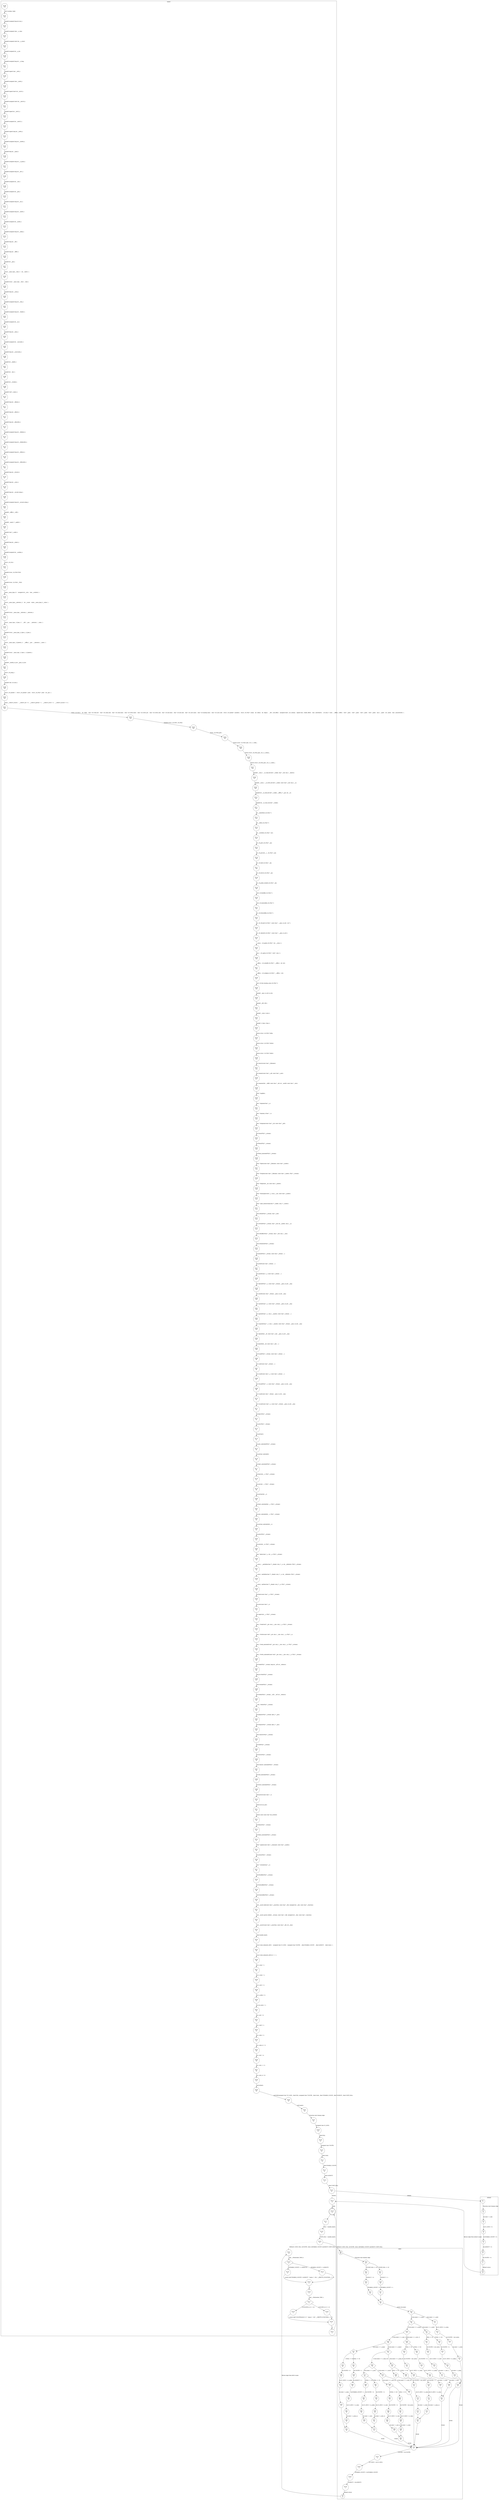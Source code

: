 digraph CFA {
106 [shape="circle" label="N106\n234"]
132 [shape="circle" label="N132\n233"]
133 [shape="circle" label="N133\n232"]
134 [shape="circle" label="N134\n231"]
135 [shape="circle" label="N135\n230"]
136 [shape="circle" label="N136\n229"]
137 [shape="circle" label="N137\n228"]
138 [shape="circle" label="N138\n227"]
139 [shape="circle" label="N139\n226"]
140 [shape="circle" label="N140\n225"]
141 [shape="circle" label="N141\n224"]
142 [shape="circle" label="N142\n223"]
143 [shape="circle" label="N143\n222"]
144 [shape="circle" label="N144\n221"]
145 [shape="circle" label="N145\n220"]
146 [shape="circle" label="N146\n219"]
147 [shape="circle" label="N147\n218"]
148 [shape="circle" label="N148\n217"]
149 [shape="circle" label="N149\n216"]
150 [shape="circle" label="N150\n215"]
151 [shape="circle" label="N151\n214"]
152 [shape="circle" label="N152\n213"]
153 [shape="circle" label="N153\n212"]
154 [shape="circle" label="N154\n211"]
155 [shape="circle" label="N155\n210"]
156 [shape="circle" label="N156\n209"]
157 [shape="circle" label="N157\n208"]
158 [shape="circle" label="N158\n207"]
159 [shape="circle" label="N159\n206"]
160 [shape="circle" label="N160\n205"]
161 [shape="circle" label="N161\n204"]
162 [shape="circle" label="N162\n203"]
163 [shape="circle" label="N163\n202"]
164 [shape="circle" label="N164\n201"]
165 [shape="circle" label="N165\n200"]
166 [shape="circle" label="N166\n199"]
167 [shape="circle" label="N167\n198"]
168 [shape="circle" label="N168\n197"]
169 [shape="circle" label="N169\n196"]
170 [shape="circle" label="N170\n195"]
171 [shape="circle" label="N171\n194"]
172 [shape="circle" label="N172\n193"]
173 [shape="circle" label="N173\n192"]
174 [shape="circle" label="N174\n191"]
175 [shape="circle" label="N175\n190"]
176 [shape="circle" label="N176\n189"]
177 [shape="circle" label="N177\n188"]
178 [shape="circle" label="N178\n187"]
179 [shape="circle" label="N179\n186"]
180 [shape="circle" label="N180\n185"]
181 [shape="circle" label="N181\n184"]
182 [shape="circle" label="N182\n183"]
183 [shape="circle" label="N183\n182"]
184 [shape="circle" label="N184\n181"]
185 [shape="circle" label="N185\n180"]
186 [shape="circle" label="N186\n179"]
187 [shape="circle" label="N187\n178"]
188 [shape="circle" label="N188\n177"]
189 [shape="circle" label="N189\n176"]
190 [shape="circle" label="N190\n175"]
191 [shape="circle" label="N191\n174"]
192 [shape="circle" label="N192\n173"]
193 [shape="circle" label="N193\n172"]
194 [shape="circle" label="N194\n171"]
195 [shape="circle" label="N195\n170"]
196 [shape="circle" label="N196\n169"]
197 [shape="circle" label="N197\n168"]
198 [shape="circle" label="N198\n167"]
199 [shape="circle" label="N199\n166"]
200 [shape="circle" label="N200\n165"]
201 [shape="circle" label="N201\n164"]
202 [shape="circle" label="N202\n163"]
203 [shape="circle" label="N203\n162"]
204 [shape="circle" label="N204\n161"]
205 [shape="circle" label="N205\n160"]
206 [shape="circle" label="N206\n159"]
207 [shape="circle" label="N207\n158"]
208 [shape="circle" label="N208\n157"]
209 [shape="circle" label="N209\n156"]
210 [shape="circle" label="N210\n155"]
211 [shape="circle" label="N211\n154"]
212 [shape="circle" label="N212\n153"]
213 [shape="circle" label="N213\n152"]
214 [shape="circle" label="N214\n151"]
215 [shape="circle" label="N215\n150"]
216 [shape="circle" label="N216\n149"]
217 [shape="circle" label="N217\n148"]
218 [shape="circle" label="N218\n147"]
219 [shape="circle" label="N219\n146"]
220 [shape="circle" label="N220\n145"]
221 [shape="circle" label="N221\n144"]
222 [shape="circle" label="N222\n143"]
223 [shape="circle" label="N223\n142"]
224 [shape="circle" label="N224\n141"]
225 [shape="circle" label="N225\n140"]
226 [shape="circle" label="N226\n139"]
227 [shape="circle" label="N227\n138"]
228 [shape="circle" label="N228\n137"]
229 [shape="circle" label="N229\n136"]
230 [shape="circle" label="N230\n135"]
231 [shape="circle" label="N231\n134"]
232 [shape="circle" label="N232\n133"]
233 [shape="circle" label="N233\n132"]
234 [shape="circle" label="N234\n131"]
235 [shape="circle" label="N235\n130"]
236 [shape="circle" label="N236\n129"]
237 [shape="circle" label="N237\n128"]
238 [shape="circle" label="N238\n127"]
239 [shape="circle" label="N239\n126"]
240 [shape="circle" label="N240\n125"]
241 [shape="circle" label="N241\n124"]
242 [shape="circle" label="N242\n123"]
243 [shape="circle" label="N243\n122"]
244 [shape="circle" label="N244\n121"]
245 [shape="circle" label="N245\n120"]
246 [shape="circle" label="N246\n119"]
247 [shape="circle" label="N247\n118"]
248 [shape="circle" label="N248\n117"]
249 [shape="circle" label="N249\n116"]
250 [shape="circle" label="N250\n115"]
251 [shape="circle" label="N251\n114"]
252 [shape="circle" label="N252\n113"]
253 [shape="circle" label="N253\n112"]
254 [shape="circle" label="N254\n111"]
255 [shape="circle" label="N255\n110"]
256 [shape="circle" label="N256\n109"]
257 [shape="circle" label="N257\n108"]
258 [shape="circle" label="N258\n107"]
259 [shape="circle" label="N259\n106"]
260 [shape="circle" label="N260\n105"]
261 [shape="circle" label="N261\n104"]
262 [shape="circle" label="N262\n103"]
263 [shape="circle" label="N263\n102"]
264 [shape="circle" label="N264\n101"]
265 [shape="circle" label="N265\n100"]
266 [shape="circle" label="N266\n99"]
267 [shape="circle" label="N267\n98"]
268 [shape="circle" label="N268\n97"]
269 [shape="circle" label="N269\n96"]
270 [shape="circle" label="N270\n95"]
271 [shape="circle" label="N271\n94"]
272 [shape="circle" label="N272\n93"]
273 [shape="circle" label="N273\n92"]
274 [shape="circle" label="N274\n91"]
275 [shape="circle" label="N275\n90"]
276 [shape="circle" label="N276\n89"]
277 [shape="circle" label="N277\n88"]
278 [shape="circle" label="N278\n87"]
279 [shape="circle" label="N279\n86"]
280 [shape="circle" label="N280\n85"]
281 [shape="circle" label="N281\n84"]
282 [shape="circle" label="N282\n83"]
283 [shape="circle" label="N283\n82"]
284 [shape="circle" label="N284\n81"]
285 [shape="circle" label="N285\n80"]
286 [shape="circle" label="N286\n79"]
287 [shape="circle" label="N287\n78"]
288 [shape="circle" label="N288\n77"]
289 [shape="circle" label="N289\n76"]
290 [shape="circle" label="N290\n75"]
291 [shape="circle" label="N291\n74"]
292 [shape="circle" label="N292\n73"]
293 [shape="circle" label="N293\n72"]
294 [shape="circle" label="N294\n71"]
295 [shape="circle" label="N295\n70"]
296 [shape="circle" label="N296\n69"]
297 [shape="circle" label="N297\n68"]
298 [shape="circle" label="N298\n67"]
299 [shape="circle" label="N299\n66"]
300 [shape="circle" label="N300\n65"]
301 [shape="circle" label="N301\n64"]
302 [shape="circle" label="N302\n63"]
303 [shape="circle" label="N303\n62"]
304 [shape="circle" label="N304\n61"]
305 [shape="circle" label="N305\n60"]
306 [shape="circle" label="N306\n59"]
307 [shape="circle" label="N307\n58"]
308 [shape="circle" label="N308\n57"]
309 [shape="circle" label="N309\n56"]
310 [shape="circle" label="N310\n55"]
311 [shape="circle" label="N311\n54"]
312 [shape="circle" label="N312\n53"]
313 [shape="circle" label="N313\n52"]
314 [shape="circle" label="N314\n51"]
315 [shape="circle" label="N315\n50"]
316 [shape="circle" label="N316\n49"]
317 [shape="circle" label="N317\n48"]
318 [shape="circle" label="N318\n47"]
319 [shape="circle" label="N319\n46"]
320 [shape="circle" label="N320\n45"]
321 [shape="circle" label="N321\n44"]
322 [shape="circle" label="N322\n43"]
323 [shape="circle" label="N323\n42"]
324 [shape="circle" label="N324\n41"]
325 [shape="circle" label="N325\n40"]
326 [shape="circle" label="N326\n39"]
327 [shape="circle" label="N327\n38"]
328 [shape="circle" label="N328\n37"]
329 [shape="circle" label="N329\n36"]
330 [shape="circle" label="N330\n35"]
331 [shape="circle" label="N331\n34"]
332 [shape="circle" label="N332\n33"]
333 [shape="circle" label="N333\n32"]
334 [shape="circle" label="N334\n31"]
335 [shape="circle" label="N335\n30"]
336 [shape="circle" label="N336\n29"]
337 [shape="circle" label="N337\n28"]
338 [shape="circle" label="N338\n27"]
339 [shape="circle" label="N339\n26"]
340 [shape="circle" label="N340\n25"]
341 [shape="circle" label="N341\n24"]
107 [shape="circle" label="N107\n23"]
108 [shape="circle" label="N108\n22"]
109 [shape="circle" label="N109\n21"]
110 [shape="circle" label="N110\n20"]
111 [shape="circle" label="N111\n19"]
112 [shape="circle" label="N112\n18"]
113 [shape="circle" label="N113\n17"]
114 [shape="circle" label="N114\n16"]
1 [shape="circle" label="N1\n7"]
2 [shape="circle" label="N2\n6"]
3 [shape="circle" label="N3\n5"]
4 [shape="circle" label="N4\n4"]
5 [shape="circle" label="N5\n3"]
6 [shape="circle" label="N6\n2"]
7 [shape="circle" label="N7\n1"]
0 [shape="circle" label="N0\n0"]
115 [shape="circle" label="N115\n15"]
116 [shape="doublecircle" label="N116\n14"]
117 [shape="circle" label="N117\n13"]
119 [shape="circle" label="N119\n12"]
120 [shape="circle" label="N120\n11"]
9 [shape="circle" label="N9\n88"]
10 [shape="diamond" label="N10\n87"]
12 [shape="circle" label="N12\n86"]
14 [shape="circle" label="N14\n85"]
15 [shape="circle" label="N15\n84"]
11 [shape="circle" label="N11\n80"]
18 [shape="diamond" label="N18\n79"]
22 [shape="diamond" label="N22\n78"]
28 [shape="diamond" label="N28\n77"]
40 [shape="diamond" label="N40\n76"]
52 [shape="diamond" label="N52\n75"]
66 [shape="diamond" label="N66\n74"]
78 [shape="diamond" label="N78\n73"]
90 [shape="circle" label="N90\n72"]
19 [shape="circle" label="N19\n5"]
101 [shape="circle" label="N101\n4"]
102 [shape="circle" label="N102\n3"]
103 [shape="circle" label="N103\n2"]
104 [shape="circle" label="N104\n1"]
8 [shape="circle" label="N8\n0"]
121 [shape="circle" label="N121\n10"]
122 [shape="diamond" label="N122\n9"]
124 [shape="circle" label="N124\n8"]
125 [shape="circle" label="N125\n6"]
126 [shape="circle" label="N126\n5"]
127 [shape="diamond" label="N127\n4"]
129 [shape="circle" label="N129\n3"]
130 [shape="circle" label="N130\n1"]
131 [shape="circle" label="N131\n0"]
128 [shape="circle" label="N128\n2"]
123 [shape="circle" label="N123\n7"]
89 [shape="diamond" label="N89\n71"]
92 [shape="circle" label="N92\n70"]
94 [shape="circle" label="N94\n69"]
95 [shape="circle" label="N95\n68"]
96 [shape="circle" label="N96\n67"]
91 [shape="circle" label="N91\n62"]
93 [shape="circle" label="N93\n66"]
97 [shape="circle" label="N97\n65"]
98 [shape="circle" label="N98\n64"]
99 [shape="circle" label="N99\n63"]
77 [shape="diamond" label="N77\n61"]
80 [shape="circle" label="N80\n60"]
82 [shape="circle" label="N82\n59"]
83 [shape="circle" label="N83\n58"]
84 [shape="circle" label="N84\n57"]
79 [shape="circle" label="N79\n52"]
81 [shape="circle" label="N81\n56"]
85 [shape="circle" label="N85\n55"]
86 [shape="circle" label="N86\n54"]
87 [shape="circle" label="N87\n53"]
65 [shape="diamond" label="N65\n51"]
68 [shape="circle" label="N68\n50"]
70 [shape="circle" label="N70\n49"]
71 [shape="circle" label="N71\n48"]
72 [shape="circle" label="N72\n47"]
67 [shape="circle" label="N67\n42"]
69 [shape="circle" label="N69\n46"]
73 [shape="circle" label="N73\n45"]
74 [shape="circle" label="N74\n44"]
75 [shape="circle" label="N75\n43"]
51 [shape="diamond" label="N51\n41"]
54 [shape="circle" label="N54\n40"]
56 [shape="circle" label="N56\n39"]
57 [shape="circle" label="N57\n38"]
58 [shape="circle" label="N58\n37"]
53 [shape="circle" label="N53\n30"]
55 [shape="circle" label="N55\n36"]
59 [shape="circle" label="N59\n35"]
60 [shape="circle" label="N60\n34"]
61 [shape="circle" label="N61\n33"]
62 [shape="circle" label="N62\n32"]
63 [shape="circle" label="N63\n31"]
39 [shape="diamond" label="N39\n29"]
42 [shape="circle" label="N42\n28"]
44 [shape="circle" label="N44\n27"]
45 [shape="circle" label="N45\n26"]
46 [shape="circle" label="N46\n25"]
41 [shape="circle" label="N41\n20"]
43 [shape="circle" label="N43\n24"]
47 [shape="circle" label="N47\n23"]
48 [shape="circle" label="N48\n22"]
49 [shape="circle" label="N49\n21"]
27 [shape="diamond" label="N27\n19"]
30 [shape="circle" label="N30\n18"]
32 [shape="circle" label="N32\n17"]
33 [shape="circle" label="N33\n16"]
34 [shape="circle" label="N34\n15"]
29 [shape="circle" label="N29\n10"]
31 [shape="circle" label="N31\n14"]
35 [shape="circle" label="N35\n13"]
36 [shape="circle" label="N36\n12"]
37 [shape="circle" label="N37\n11"]
21 [shape="circle" label="N21\n9"]
23 [shape="circle" label="N23\n8"]
24 [shape="circle" label="N24\n7"]
25 [shape="circle" label="N25\n6"]
13 [shape="circle" label="N13\n83"]
16 [shape="circle" label="N16\n82"]
17 [shape="circle" label="N17\n81"]
node [shape="circle"]
subgraph cluster_b06 {
label="b06()"
9 -> 10 [label="Function start dummy edge"]
10 -> 13 [label="[CONT_EQL == 0]"]
10 -> 12 [label="[!(CONT_EQL == 0)]"]
12 -> 14 [label="*ACKOUT = 0;"]
14 -> 15 [label="*ENABLE_COUNT = 0;"]
15 -> 11 [label=""]
11 -> 18 [label="switch (sb.state)"]
18 -> 21 [label="[(sb.state) == s_init]"]
18 -> 22 [label="[!((sb.state) == s_init)]"]
22 -> 27 [label="[(sb.state) == s_wait]"]
22 -> 28 [label="[!((sb.state) == s_wait)]"]
28 -> 39 [label="[(sb.state) == s_intr_1]"]
28 -> 40 [label="[!((sb.state) == s_intr_1)]"]
40 -> 51 [label="[(sb.state) == s_enin]"]
40 -> 52 [label="[!((sb.state) == s_enin)]"]
52 -> 65 [label="[(sb.state) == s_enin_w]"]
52 -> 66 [label="[!((sb.state) == s_enin_w)]"]
66 -> 77 [label="[(sb.state) == s_intr]"]
66 -> 78 [label="[!((sb.state) == s_intr)]"]
78 -> 89 [label="[(sb.state) == s_intr_w]"]
78 -> 90 [label="[!((sb.state) == s_intr_w)]"]
90 -> 19 [label=""]
19 -> 101 [label="*USCITE = sb.USCITE;"]
101 -> 102 [label="*CC_MUX = sb.CC_MUX;"]
102 -> 103 [label="*ENABLE_COUNT = sb.ENABLE_COUNT;"]
103 -> 104 [label="*ACKOUT = sb.ACKOUT;"]
104 -> 8 [label="default return"]
89 -> 93 [label="[EQL == 0]"]
89 -> 92 [label="[!(EQL == 0)]"]
92 -> 94 [label="sb.USCITE = 3;"]
94 -> 95 [label="sb.CC_MUX = cc_intr;"]
95 -> 96 [label="sb.state = s_intr_w;"]
96 -> 91 [label=""]
91 -> 19 [label="break"]
93 -> 97 [label="sb.USCITE = out_norm;"]
97 -> 98 [label="sb.CC_MUX = cc_enin;"]
98 -> 99 [label="sb.state = s_wait;"]
99 -> 91 [label=""]
77 -> 81 [label="[EQL == 0]"]
77 -> 80 [label="[!(EQL == 0)]"]
80 -> 82 [label="sb.USCITE = 0;"]
82 -> 83 [label="sb.CC_MUX = cc_ackin;"]
83 -> 84 [label="sb.state = s_intr;"]
84 -> 79 [label=""]
79 -> 19 [label="break"]
81 -> 85 [label="sb.USCITE = 3;"]
85 -> 86 [label="sb.CC_MUX = cc_intr;"]
86 -> 87 [label="sb.state = s_intr_w;"]
87 -> 79 [label=""]
65 -> 69 [label="[EQL == 0]"]
65 -> 68 [label="[!(EQL == 0)]"]
68 -> 70 [label="sb.USCITE = 1;"]
70 -> 71 [label="sb.CC_MUX = cc_enin;"]
71 -> 72 [label="sb.state = s_enin_w;"]
72 -> 67 [label=""]
67 -> 19 [label="break"]
69 -> 73 [label="sb.USCITE = out_norm;"]
73 -> 74 [label="sb.CC_MUX = cc_enin;"]
74 -> 75 [label="sb.state = s_wait;"]
75 -> 67 [label=""]
51 -> 55 [label="[EQL == 0]"]
51 -> 54 [label="[!(EQL == 0)]"]
54 -> 56 [label="sb.USCITE = 0;"]
56 -> 57 [label="sb.CC_MUX = cc_ackin;"]
57 -> 58 [label="sb.state = s_enin;"]
58 -> 53 [label=""]
53 -> 19 [label="break"]
55 -> 59 [label="sb.USCITE = 1;"]
59 -> 60 [label="sb.ACKOUT = 1;"]
60 -> 61 [label="sb.ENABLE_COUNT = 1;"]
61 -> 62 [label="sb.CC_MUX = cc_enin;"]
62 -> 63 [label="sb.state = s_enin_w;"]
63 -> 53 [label=""]
39 -> 43 [label="[EQL == 0]"]
39 -> 42 [label="[!(EQL == 0)]"]
42 -> 44 [label="sb.USCITE = 0;"]
44 -> 45 [label="sb.CC_MUX = cc_ackin;"]
45 -> 46 [label="sb.state = s_intr;"]
46 -> 41 [label=""]
41 -> 19 [label="break"]
43 -> 47 [label="sb.USCITE = out_norm;"]
47 -> 48 [label="sb.CC_MUX = cc_enin;"]
48 -> 49 [label="sb.state = s_wait;"]
49 -> 41 [label=""]
27 -> 31 [label="[EQL == 0]"]
27 -> 30 [label="[!(EQL == 0)]"]
30 -> 32 [label="sb.USCITE = 0;"]
32 -> 33 [label="sb.CC_MUX = cc_ackin;"]
33 -> 34 [label="sb.state = s_enin;"]
34 -> 29 [label=""]
29 -> 19 [label="break"]
31 -> 35 [label="sb.USCITE = out_norm;"]
35 -> 36 [label="sb.CC_MUX = cc_intr;"]
36 -> 37 [label="sb.state = s_intr_1;"]
37 -> 29 [label=""]
21 -> 23 [label="sb.CC_MUX = cc_enin;"]
23 -> 24 [label="sb.USCITE = out_norm;"]
24 -> 25 [label="sb.state = s_wait;"]
25 -> 19 [label="break"]
13 -> 16 [label="*ACKOUT = 1;"]
16 -> 17 [label="*ENABLE_COUNT = 1;"]
17 -> 11 [label=""]}
subgraph cluster_initial {
label="initial()"
1 -> 2 [label="Function start dummy edge"]
2 -> 3 [label="sb.state = s_init;"]
3 -> 4 [label="sb.CC_MUX = 0;"]
4 -> 5 [label="sb.ENABLE_COUNT = 0;"]
5 -> 6 [label="sb.ACKOUT = 0;"]
6 -> 7 [label="sb.USCITE = 0;"]
7 -> 0 [label="default return"]}
subgraph cluster_main {
label="main()"
106 -> 132 [label="INIT GLOBAL VARS"]
132 -> 133 [label="typedef unsigned long int size_t;"]
133 -> 134 [label="typedef unsigned char __u_char;"]
134 -> 135 [label="typedef unsigned short int __u_short;"]
135 -> 136 [label="typedef unsigned int __u_int;"]
136 -> 137 [label="typedef unsigned long int __u_long;"]
137 -> 138 [label="typedef signed char __int8_t;"]
138 -> 139 [label="typedef unsigned char __uint8_t;"]
139 -> 140 [label="typedef signed short int __int16_t;"]
140 -> 141 [label="typedef unsigned short int __uint16_t;"]
141 -> 142 [label="typedef signed int __int32_t;"]
142 -> 143 [label="typedef unsigned int __uint32_t;"]
143 -> 144 [label="typedef signed long int __int64_t;"]
144 -> 145 [label="typedef unsigned long int __uint64_t;"]
145 -> 146 [label="typedef long int __quad_t;"]
146 -> 147 [label="typedef unsigned long int __u_quad_t;"]
147 -> 148 [label="typedef unsigned long int __dev_t;"]
148 -> 149 [label="typedef unsigned int __uid_t;"]
149 -> 150 [label="typedef unsigned int __gid_t;"]
150 -> 151 [label="typedef unsigned long int __ino_t;"]
151 -> 152 [label="typedef unsigned long int __ino64_t;"]
152 -> 153 [label="typedef unsigned int __mode_t;"]
153 -> 154 [label="typedef unsigned long int __nlink_t;"]
154 -> 155 [label="typedef long int __off_t;"]
155 -> 156 [label="typedef long int __off64_t;"]
156 -> 157 [label="typedef int __pid_t;"]
157 -> 158 [label="struct __anon_type___fsid_t {   int __val[2]; } ;"]
158 -> 159 [label="typedef struct __anon_type___fsid_t __fsid_t;"]
159 -> 160 [label="typedef long int __clock_t;"]
160 -> 161 [label="typedef unsigned long int __rlim_t;"]
161 -> 162 [label="typedef unsigned long int __rlim64_t;"]
162 -> 163 [label="typedef unsigned int __id_t;"]
163 -> 164 [label="typedef long int __time_t;"]
164 -> 165 [label="typedef unsigned int __useconds_t;"]
165 -> 166 [label="typedef long int __suseconds_t;"]
166 -> 167 [label="typedef int __daddr_t;"]
167 -> 168 [label="typedef int __key_t;"]
168 -> 169 [label="typedef int __clockid_t;"]
169 -> 170 [label="typedef void *__timer_t;"]
170 -> 171 [label="typedef long int __blksize_t;"]
171 -> 172 [label="typedef long int __blkcnt_t;"]
172 -> 173 [label="typedef long int __blkcnt64_t;"]
173 -> 174 [label="typedef unsigned long int __fsblkcnt_t;"]
174 -> 175 [label="typedef unsigned long int __fsblkcnt64_t;"]
175 -> 176 [label="typedef unsigned long int __fsfilcnt_t;"]
176 -> 177 [label="typedef unsigned long int __fsfilcnt64_t;"]
177 -> 178 [label="typedef long int __fsword_t;"]
178 -> 179 [label="typedef long int __ssize_t;"]
179 -> 180 [label="typedef long int __syscall_slong_t;"]
180 -> 181 [label="typedef unsigned long int __syscall_ulong_t;"]
181 -> 182 [label="typedef __off64_t __loff_t;"]
182 -> 183 [label="typedef __quad_t *__qaddr_t;"]
183 -> 184 [label="typedef char *__caddr_t;"]
184 -> 185 [label="typedef long int __intptr_t;"]
185 -> 186 [label="typedef unsigned int __socklen_t;"]
186 -> 187 [label="struct _IO_FILE ;"]
187 -> 188 [label="typedef struct _IO_FILE FILE;"]
188 -> 189 [label="typedef struct _IO_FILE __FILE;"]
189 -> 190 [label="union __anon_type_0 {   unsigned int __wch;   char __wchb[4]; } ;"]
190 -> 191 [label="struct __anon_type___mbstate_t {   int __count;   union __anon_type_0 __value; } ;"]
191 -> 192 [label="typedef struct __anon_type___mbstate_t __mbstate_t;"]
192 -> 193 [label="struct __anon_type__G_fpos_t {   __off_t __pos;   __mbstate_t __state; } ;"]
193 -> 194 [label="typedef struct __anon_type__G_fpos_t _G_fpos_t;"]
194 -> 195 [label="struct __anon_type__G_fpos64_t {   __off64_t __pos;   __mbstate_t __state; } ;"]
195 -> 196 [label="typedef struct __anon_type__G_fpos_t _G_fpos64_t;"]
196 -> 197 [label="typedef __builtin_va_list __gnuc_va_list;"]
197 -> 198 [label="struct _IO_jump_t ;"]
198 -> 199 [label="typedef void _IO_lock_t;"]
199 -> 200 [label="struct _IO_marker {   struct _IO_marker *_next;   struct _IO_FILE *_sbuf;   int _pos; } ;"]
200 -> 201 [label="enum __codecvt_result {   __codecvt_ok = 0,   __codecvt_partial = 1,   __codecvt_error = 2,   __codecvt_noconv = 3 } ;"]
201 -> 202 [label="struct _IO_FILE {   int _flags;   char *_IO_read_ptr;   char *_IO_read_end;   char *_IO_read_base;   char *_IO_write_base;   char *_IO_write_ptr;   char *_IO_write_end;   char *_IO_buf_base;   char *_IO_buf_end;   char *_IO_save_base;   char *_IO_backup_base;   char *_IO_save_end;   struct _IO_marker *_markers;   struct _IO_FILE *_chain;   int _fileno;   int _flags2;   __off_t _old_offset;   unsigned short _cur_column;   signed char _vtable_offset;   char _shortbuf[1];   _IO_lock_t *_lock;   __off64_t _offset;   void *__pad1;   void *__pad2;   void *__pad3;   void *__pad4;   size_t __pad5;   int _mode;   char _unused2[40]; } ;"]
202 -> 203 [label="typedef struct _IO_FILE _IO_FILE;"]
203 -> 204 [label="struct _IO_FILE_plus ;"]
204 -> 205 [label="extern struct _IO_FILE_plus _IO_2_1_stdin_;"]
205 -> 206 [label="extern struct _IO_FILE_plus _IO_2_1_stdout_;"]
206 -> 207 [label="extern struct _IO_FILE_plus _IO_2_1_stderr_;"]
207 -> 208 [label="typedef __ssize_t  __io_read_fn(void *__cookie, char *__buf, size_t __nbytes);"]
208 -> 209 [label="typedef __ssize_t  __io_write_fn(void *__cookie, const char *__buf, size_t __n);"]
209 -> 210 [label="typedef int __io_seek_fn(void *__cookie, __off64_t *__pos, int __w);"]
210 -> 211 [label="typedef int __io_close_fn(void *__cookie);"]
211 -> 212 [label="int __underflow(_IO_FILE *);"]
212 -> 213 [label="int __uflow(_IO_FILE *);"]
213 -> 214 [label="int __overflow(_IO_FILE *, int);"]
214 -> 215 [label="int _IO_getc(_IO_FILE *__fp);"]
215 -> 216 [label="int _IO_putc(int __c, _IO_FILE *__fp);"]
216 -> 217 [label="int _IO_feof(_IO_FILE *__fp);"]
217 -> 218 [label="int _IO_ferror(_IO_FILE *__fp);"]
218 -> 219 [label="int _IO_peekc_locked(_IO_FILE *__fp);"]
219 -> 220 [label="void _IO_flockfile(_IO_FILE *);"]
220 -> 221 [label="void _IO_funlockfile(_IO_FILE *);"]
221 -> 222 [label="int _IO_ftrylockfile(_IO_FILE *);"]
222 -> 223 [label="int _IO_vfscanf(_IO_FILE *, const char *, __gnuc_va_list , int *);"]
223 -> 224 [label="int _IO_vfprintf(_IO_FILE *, const char *, __gnuc_va_list );"]
224 -> 225 [label="__ssize_t  _IO_padn(_IO_FILE *, int, __ssize_t );"]
225 -> 226 [label="size_t  _IO_sgetn(_IO_FILE *, void *, size_t );"]
226 -> 227 [label="__off64_t  _IO_seekoff(_IO_FILE *, __off64_t , int, int);"]
227 -> 228 [label="__off64_t  _IO_seekpos(_IO_FILE *, __off64_t , int);"]
228 -> 229 [label="void _IO_free_backup_area(_IO_FILE *);"]
229 -> 230 [label="typedef __gnuc_va_list va_list;"]
230 -> 231 [label="typedef __off_t off_t;"]
231 -> 232 [label="typedef __ssize_t ssize_t;"]
232 -> 233 [label="typedef _G_fpos_t fpos_t;"]
233 -> 234 [label="extern struct _IO_FILE *stdin;"]
234 -> 235 [label="extern struct _IO_FILE *stdout;"]
235 -> 236 [label="extern struct _IO_FILE *stderr;"]
236 -> 237 [label="int remove(const char *__filename);"]
237 -> 238 [label="int rename(const char *__old, const char *__new);"]
238 -> 239 [label="int renameat(int __oldfd, const char *__old, int __newfd, const char *__new);"]
239 -> 240 [label="FILE * tmpfile();"]
240 -> 241 [label="char * tmpnam(char *__s);"]
241 -> 242 [label="char * tmpnam_r(char *__s);"]
242 -> 243 [label="char * tempnam(const char *__dir, const char *__pfx);"]
243 -> 244 [label="int fclose(FILE *__stream);"]
244 -> 245 [label="int fflush(FILE *__stream);"]
245 -> 246 [label="int fflush_unlocked(FILE *__stream);"]
246 -> 247 [label="FILE * fopen(const char *__filename, const char *__modes);"]
247 -> 248 [label="FILE * freopen(const char *__filename, const char *__modes, FILE *__stream);"]
248 -> 249 [label="FILE * fdopen(int __fd, const char *__modes);"]
249 -> 250 [label="FILE * fmemopen(void *__s, size_t __len, const char *__modes);"]
250 -> 251 [label="FILE * open_memstream(char **__bufloc, size_t *__sizeloc);"]
251 -> 252 [label="void setbuf(FILE *__stream, char *__buf);"]
252 -> 253 [label="int setvbuf(FILE *__stream, char *__buf, int __modes, size_t __n);"]
253 -> 254 [label="void setbuffer(FILE *__stream, char *__buf, size_t __size);"]
254 -> 255 [label="void setlinebuf(FILE *__stream);"]
255 -> 256 [label="int fprintf(FILE *__stream, const char *__format, ...);"]
256 -> 257 [label="int printf(const char *__format, ...);"]
257 -> 258 [label="int sprintf(char *__s, const char *__format, ...);"]
258 -> 259 [label="int vfprintf(FILE *__s, const char *__format, __gnuc_va_list __arg);"]
259 -> 260 [label="int vprintf(const char *__format, __gnuc_va_list __arg);"]
260 -> 261 [label="int vsprintf(char *__s, const char *__format, __gnuc_va_list __arg);"]
261 -> 262 [label="int snprintf(char *__s, size_t __maxlen, const char *__format, ...);"]
262 -> 263 [label="int vsnprintf(char *__s, size_t __maxlen, const char *__format, __gnuc_va_list __arg);"]
263 -> 264 [label="int vdprintf(int __fd, const char *__fmt, __gnuc_va_list __arg);"]
264 -> 265 [label="int dprintf(int __fd, const char *__fmt, ...);"]
265 -> 266 [label="int fscanf(FILE *__stream, const char *__format, ...);"]
266 -> 267 [label="int scanf(const char *__format, ...);"]
267 -> 268 [label="int sscanf(const char *__s, const char *__format, ...);"]
268 -> 269 [label="int vfscanf(FILE *__s, const char *__format, __gnuc_va_list __arg);"]
269 -> 270 [label="int vscanf(const char *__format, __gnuc_va_list __arg);"]
270 -> 271 [label="int vsscanf(const char *__s, const char *__format, __gnuc_va_list __arg);"]
271 -> 272 [label="int fgetc(FILE *__stream);"]
272 -> 273 [label="int getc(FILE *__stream);"]
273 -> 274 [label="int getchar();"]
274 -> 275 [label="int getc_unlocked(FILE *__stream);"]
275 -> 276 [label="int getchar_unlocked();"]
276 -> 277 [label="int fgetc_unlocked(FILE *__stream);"]
277 -> 278 [label="int fputc(int __c, FILE *__stream);"]
278 -> 279 [label="int putc(int __c, FILE *__stream);"]
279 -> 280 [label="int putchar(int __c);"]
280 -> 281 [label="int fputc_unlocked(int __c, FILE *__stream);"]
281 -> 282 [label="int putc_unlocked(int __c, FILE *__stream);"]
282 -> 283 [label="int putchar_unlocked(int __c);"]
283 -> 284 [label="int getw(FILE *__stream);"]
284 -> 285 [label="int putw(int __w, FILE *__stream);"]
285 -> 286 [label="char * fgets(char *__s, int __n, FILE *__stream);"]
286 -> 287 [label="__ssize_t  __getdelim(char **__lineptr, size_t *__n, int __delimiter, FILE *__stream);"]
287 -> 288 [label="__ssize_t  getdelim(char **__lineptr, size_t *__n, int __delimiter, FILE *__stream);"]
288 -> 289 [label="__ssize_t  getline(char **__lineptr, size_t *__n, FILE *__stream);"]
289 -> 290 [label="int fputs(const char *__s, FILE *__stream);"]
290 -> 291 [label="int puts(const char *__s);"]
291 -> 292 [label="int ungetc(int __c, FILE *__stream);"]
292 -> 293 [label="size_t  fread(void *__ptr, size_t __size, size_t __n, FILE *__stream);"]
293 -> 294 [label="size_t  fwrite(const void *__ptr, size_t __size, size_t __n, FILE *__s);"]
294 -> 295 [label="size_t  fread_unlocked(void *__ptr, size_t __size, size_t __n, FILE *__stream);"]
295 -> 296 [label="size_t  fwrite_unlocked(const void *__ptr, size_t __size, size_t __n, FILE *__stream);"]
296 -> 297 [label="int fseek(FILE *__stream, long int __off, int __whence);"]
297 -> 298 [label="long int ftell(FILE *__stream);"]
298 -> 299 [label="void rewind(FILE *__stream);"]
299 -> 300 [label="int fseeko(FILE *__stream, __off_t __off, int __whence);"]
300 -> 301 [label="__off_t  ftello(FILE *__stream);"]
301 -> 302 [label="int fgetpos(FILE *__stream, fpos_t *__pos);"]
302 -> 303 [label="int fsetpos(FILE *__stream, fpos_t *__pos);"]
303 -> 304 [label="void clearerr(FILE *__stream);"]
304 -> 305 [label="int feof(FILE *__stream);"]
305 -> 306 [label="int ferror(FILE *__stream);"]
306 -> 307 [label="void clearerr_unlocked(FILE *__stream);"]
307 -> 308 [label="int feof_unlocked(FILE *__stream);"]
308 -> 309 [label="int ferror_unlocked(FILE *__stream);"]
309 -> 310 [label="void perror(const char *__s);"]
310 -> 311 [label="extern int sys_nerr;"]
311 -> 312 [label="extern const const char *sys_errlist[];"]
312 -> 313 [label="int fileno(FILE *__stream);"]
313 -> 314 [label="int fileno_unlocked(FILE *__stream);"]
314 -> 315 [label="FILE * popen(const char *__command, const char *__modes);"]
315 -> 316 [label="int pclose(FILE *__stream);"]
316 -> 317 [label="char * ctermid(char *__s);"]
317 -> 318 [label="void flockfile(FILE *__stream);"]
318 -> 319 [label="int ftrylockfile(FILE *__stream);"]
319 -> 320 [label="void funlockfile(FILE *__stream);"]
320 -> 321 [label="void __assert_fail(const char *__assertion, const char *__file, unsigned int __line, const char *__function);"]
321 -> 322 [label="void __assert_perror_fail(int __errnum, const char *__file, unsigned int __line, const char *__function);"]
322 -> 323 [label="void __assert(const char *__assertion, const char *__file, int __line);"]
323 -> 324 [label="_Bool nondet_bool();"]
324 -> 325 [label="struct state_elements_b06 {   unsigned char CC_MUX;   unsigned char USCITE;   _Bool ENABLE_COUNT;   _Bool ACKOUT;   _Bool state; } ;"]
325 -> 326 [label="struct state_elements_b06 sb = {  };"]
326 -> 327 [label="int cc_nop = 1;"]
327 -> 328 [label="int cc_enin = 1;"]
328 -> 329 [label="int cc_intr = 2;"]
329 -> 330 [label="int cc_ackin = 3;"]
330 -> 331 [label="int out_norm = 1;"]
331 -> 332 [label="int s_init = 0;"]
332 -> 333 [label="int s_wait = 1;"]
333 -> 334 [label="int s_enin = 2;"]
334 -> 335 [label="int s_enin_w = 3;"]
335 -> 336 [label="int s_intr = 4;"]
336 -> 337 [label="int s_intr_1 = 5;"]
337 -> 338 [label="int s_intr_w = 6;"]
338 -> 339 [label="void initial();"]
339 -> 340 [label="void b06(unsigned char *CC_MUX, _Bool EQL, unsigned char *USCITE, _Bool clock, _Bool *ENABLE_COUNT, _Bool *ACKOUT, _Bool CONT_EQL);"]
340 -> 341 [label="void main();"]
341 -> 107 [label="Function start dummy edge"]
107 -> 108 [label="unsigned char CC_MUX;"]
108 -> 109 [label="_Bool EQL;"]
109 -> 110 [label="unsigned char USCITE;"]
110 -> 111 [label="_Bool clock;"]
111 -> 112 [label="_Bool ENABLE_COUNT;"]
112 -> 113 [label="_Bool ACKOUT;"]
113 -> 114 [label="_Bool CONT_EQL;"]
114 -> 115 [label="initial();" style="dotted" arrowhead="empty"]
115 -> 116 [label="while"]
116 -> 117 [label=""]
117 -> 119 [label="EQL = nondet_bool();"]
119 -> 120 [label="CONT_EQL = nondet_bool();"]
120 -> 121 [label="b06(&CC_MUX, EQL, &USCITE, clock, &ENABLE_COUNT, &ACKOUT, CONT_EQL);" style="dotted" arrowhead="empty"]
121 -> 122 [label="void __CPAchecker_TMP_0;"]
122 -> 123 [label="[ENABLE_COUNT == ACKOUT]"]
122 -> 124 [label="[!(ENABLE_COUNT == ACKOUT)]"]
124 -> 125 [label="__assert_fail(\"ENABLE_COUNT==ACKOUT\", \"main.c\", 158, \"__PRETTY_FUNCTION__\");"]
125 -> 126 [label="0;"]
126 -> 127 [label="void __CPAchecker_TMP_1;"]
127 -> 128 [label="[(USCITE & 3) != 2]"]
127 -> 129 [label="[!((USCITE & 3) != 2)]"]
129 -> 130 [label="__assert_fail(\"(USCITE&0x3)!=2\", \"main.c\", 159, \"__PRETTY_FUNCTION__\");"]
130 -> 131 [label="0;"]
131 -> 116 [label=""]
128 -> 130 [label="0;"]
123 -> 125 [label="0;"]}
114 -> 1 [label="initial()"]
0 -> 115 [label="Return edge from initial to main"]
120 -> 9 [label="b06(&CC_MUX, EQL, &USCITE, clock, &ENABLE_COUNT, &ACKOUT, CONT_EQL)"]
8 -> 121 [label="Return edge from b06 to main"]}
